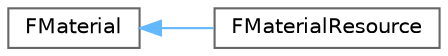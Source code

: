 digraph "Graphical Class Hierarchy"
{
 // INTERACTIVE_SVG=YES
 // LATEX_PDF_SIZE
  bgcolor="transparent";
  edge [fontname=Helvetica,fontsize=10,labelfontname=Helvetica,labelfontsize=10];
  node [fontname=Helvetica,fontsize=10,shape=box,height=0.2,width=0.4];
  rankdir="LR";
  Node0 [id="Node000000",label="FMaterial",height=0.2,width=0.4,color="grey40", fillcolor="white", style="filled",URL="$db/d78/classFMaterial.html",tooltip="FMaterial serves 3 intertwined purposes: Represents a material to the material compilation process,..."];
  Node0 -> Node1 [id="edge4349_Node000000_Node000001",dir="back",color="steelblue1",style="solid",tooltip=" "];
  Node1 [id="Node000001",label="FMaterialResource",height=0.2,width=0.4,color="grey40", fillcolor="white", style="filled",URL="$da/d38/classFMaterialResource.html",tooltip="Implementation of the FMaterial interface for a UMaterial or UMaterialInstance."];
}
